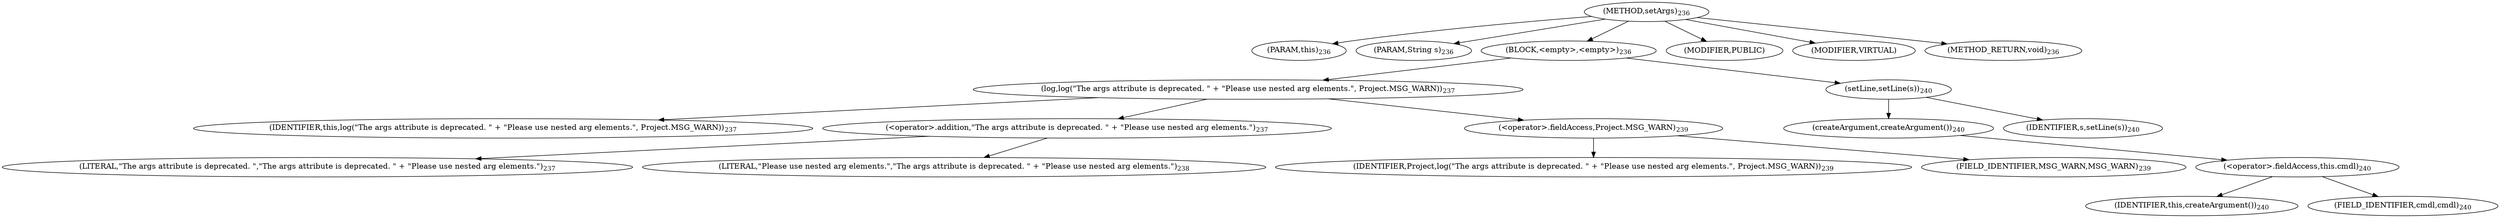 digraph "setArgs" {  
"452" [label = <(METHOD,setArgs)<SUB>236</SUB>> ]
"21" [label = <(PARAM,this)<SUB>236</SUB>> ]
"453" [label = <(PARAM,String s)<SUB>236</SUB>> ]
"454" [label = <(BLOCK,&lt;empty&gt;,&lt;empty&gt;)<SUB>236</SUB>> ]
"455" [label = <(log,log(&quot;The args attribute is deprecated. &quot; + &quot;Please use nested arg elements.&quot;, Project.MSG_WARN))<SUB>237</SUB>> ]
"20" [label = <(IDENTIFIER,this,log(&quot;The args attribute is deprecated. &quot; + &quot;Please use nested arg elements.&quot;, Project.MSG_WARN))<SUB>237</SUB>> ]
"456" [label = <(&lt;operator&gt;.addition,&quot;The args attribute is deprecated. &quot; + &quot;Please use nested arg elements.&quot;)<SUB>237</SUB>> ]
"457" [label = <(LITERAL,&quot;The args attribute is deprecated. &quot;,&quot;The args attribute is deprecated. &quot; + &quot;Please use nested arg elements.&quot;)<SUB>237</SUB>> ]
"458" [label = <(LITERAL,&quot;Please use nested arg elements.&quot;,&quot;The args attribute is deprecated. &quot; + &quot;Please use nested arg elements.&quot;)<SUB>238</SUB>> ]
"459" [label = <(&lt;operator&gt;.fieldAccess,Project.MSG_WARN)<SUB>239</SUB>> ]
"460" [label = <(IDENTIFIER,Project,log(&quot;The args attribute is deprecated. &quot; + &quot;Please use nested arg elements.&quot;, Project.MSG_WARN))<SUB>239</SUB>> ]
"461" [label = <(FIELD_IDENTIFIER,MSG_WARN,MSG_WARN)<SUB>239</SUB>> ]
"462" [label = <(setLine,setLine(s))<SUB>240</SUB>> ]
"463" [label = <(createArgument,createArgument())<SUB>240</SUB>> ]
"464" [label = <(&lt;operator&gt;.fieldAccess,this.cmdl)<SUB>240</SUB>> ]
"465" [label = <(IDENTIFIER,this,createArgument())<SUB>240</SUB>> ]
"466" [label = <(FIELD_IDENTIFIER,cmdl,cmdl)<SUB>240</SUB>> ]
"467" [label = <(IDENTIFIER,s,setLine(s))<SUB>240</SUB>> ]
"468" [label = <(MODIFIER,PUBLIC)> ]
"469" [label = <(MODIFIER,VIRTUAL)> ]
"470" [label = <(METHOD_RETURN,void)<SUB>236</SUB>> ]
  "452" -> "21" 
  "452" -> "453" 
  "452" -> "454" 
  "452" -> "468" 
  "452" -> "469" 
  "452" -> "470" 
  "454" -> "455" 
  "454" -> "462" 
  "455" -> "20" 
  "455" -> "456" 
  "455" -> "459" 
  "456" -> "457" 
  "456" -> "458" 
  "459" -> "460" 
  "459" -> "461" 
  "462" -> "463" 
  "462" -> "467" 
  "463" -> "464" 
  "464" -> "465" 
  "464" -> "466" 
}
